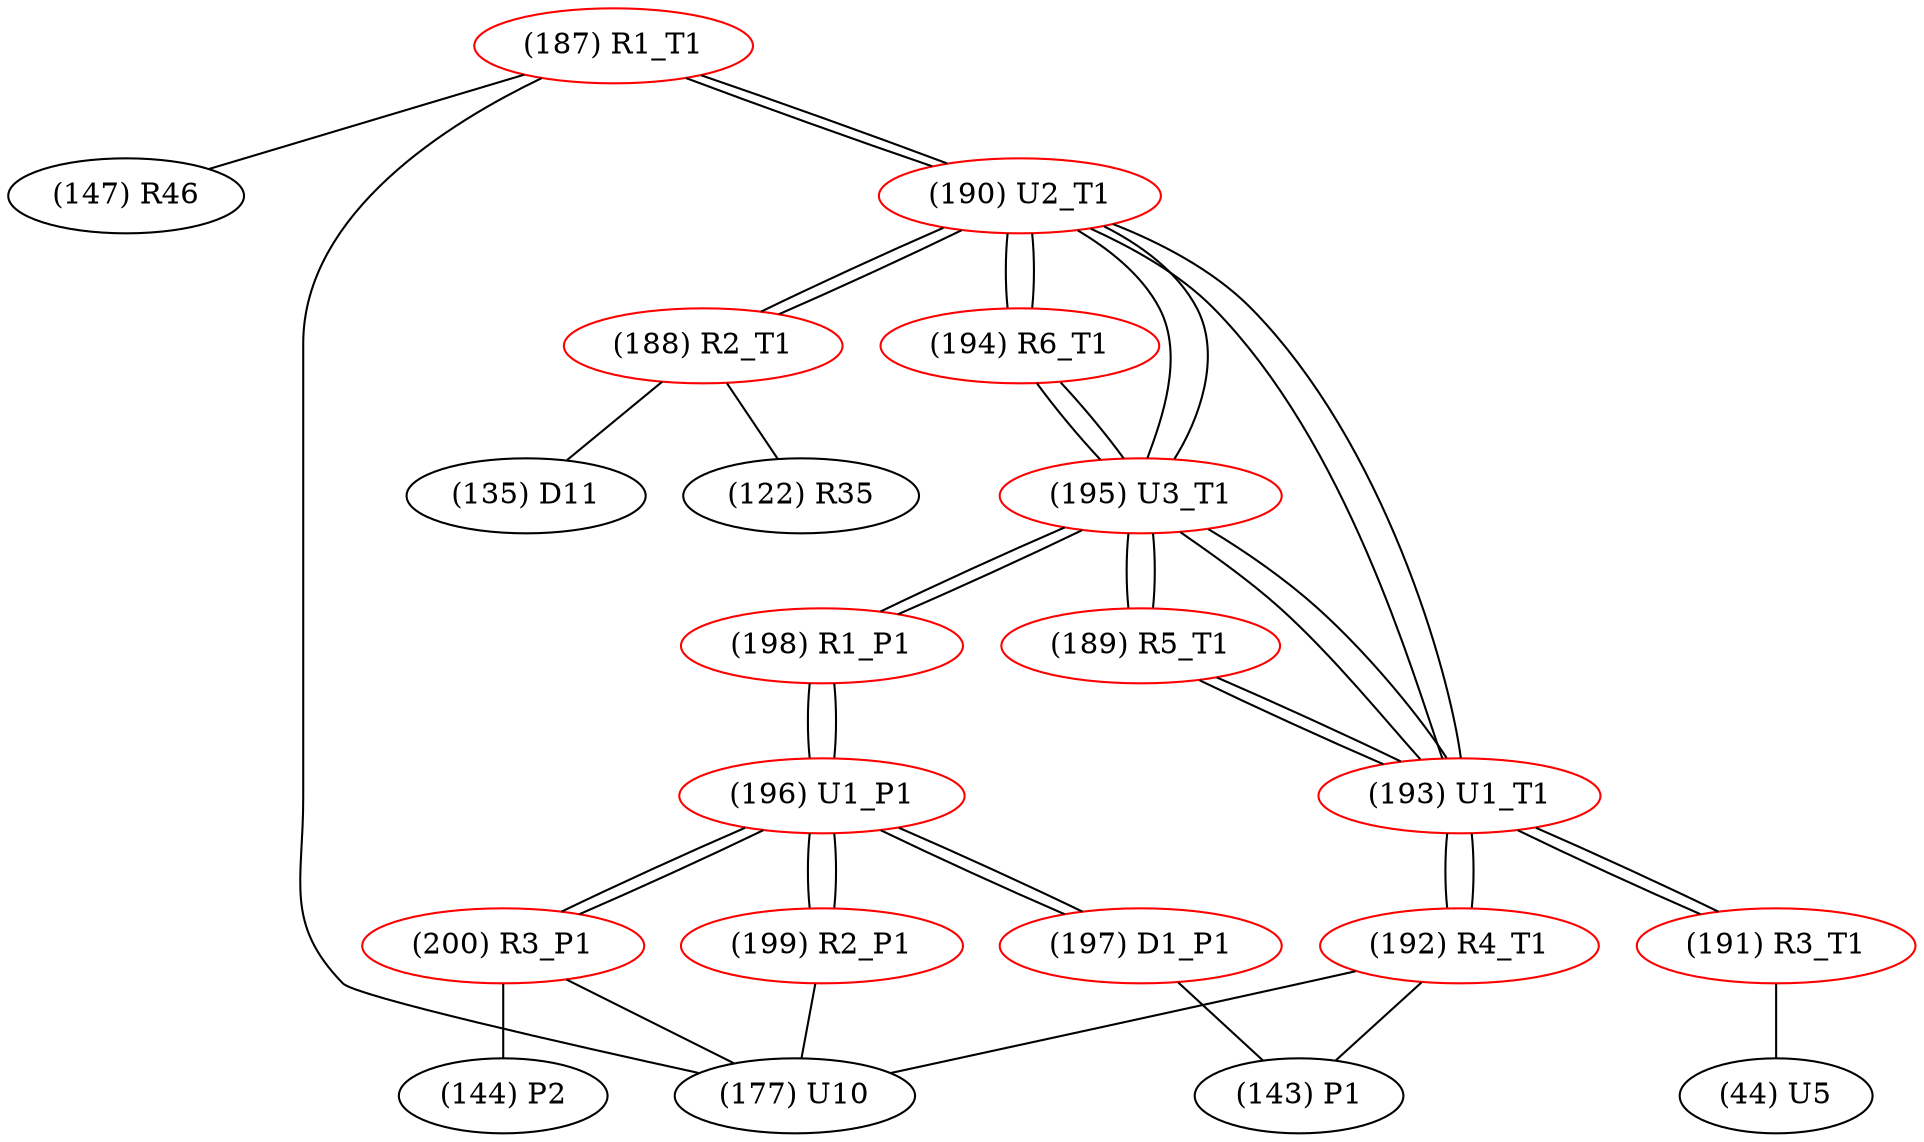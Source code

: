 graph {
	187 [label="(187) R1_T1" color=red]
	147 [label="(147) R46"]
	177 [label="(177) U10"]
	190 [label="(190) U2_T1"]
	188 [label="(188) R2_T1" color=red]
	135 [label="(135) D11"]
	122 [label="(122) R35"]
	190 [label="(190) U2_T1"]
	189 [label="(189) R5_T1" color=red]
	195 [label="(195) U3_T1"]
	193 [label="(193) U1_T1"]
	190 [label="(190) U2_T1" color=red]
	195 [label="(195) U3_T1"]
	193 [label="(193) U1_T1"]
	188 [label="(188) R2_T1"]
	187 [label="(187) R1_T1"]
	194 [label="(194) R6_T1"]
	191 [label="(191) R3_T1" color=red]
	44 [label="(44) U5"]
	193 [label="(193) U1_T1"]
	192 [label="(192) R4_T1" color=red]
	177 [label="(177) U10"]
	143 [label="(143) P1"]
	193 [label="(193) U1_T1"]
	193 [label="(193) U1_T1" color=red]
	192 [label="(192) R4_T1"]
	190 [label="(190) U2_T1"]
	195 [label="(195) U3_T1"]
	189 [label="(189) R5_T1"]
	191 [label="(191) R3_T1"]
	194 [label="(194) R6_T1" color=red]
	195 [label="(195) U3_T1"]
	190 [label="(190) U2_T1"]
	195 [label="(195) U3_T1" color=red]
	194 [label="(194) R6_T1"]
	189 [label="(189) R5_T1"]
	190 [label="(190) U2_T1"]
	193 [label="(193) U1_T1"]
	198 [label="(198) R1_P1"]
	196 [label="(196) U1_P1" color=red]
	197 [label="(197) D1_P1"]
	199 [label="(199) R2_P1"]
	200 [label="(200) R3_P1"]
	198 [label="(198) R1_P1"]
	197 [label="(197) D1_P1" color=red]
	143 [label="(143) P1"]
	196 [label="(196) U1_P1"]
	198 [label="(198) R1_P1" color=red]
	195 [label="(195) U3_T1"]
	196 [label="(196) U1_P1"]
	199 [label="(199) R2_P1" color=red]
	177 [label="(177) U10"]
	196 [label="(196) U1_P1"]
	200 [label="(200) R3_P1" color=red]
	177 [label="(177) U10"]
	144 [label="(144) P2"]
	196 [label="(196) U1_P1"]
	187 -- 147
	187 -- 177
	187 -- 190
	188 -- 135
	188 -- 122
	188 -- 190
	189 -- 195
	189 -- 193
	190 -- 195
	190 -- 193
	190 -- 188
	190 -- 187
	190 -- 194
	191 -- 44
	191 -- 193
	192 -- 177
	192 -- 143
	192 -- 193
	193 -- 192
	193 -- 190
	193 -- 195
	193 -- 189
	193 -- 191
	194 -- 195
	194 -- 190
	195 -- 194
	195 -- 189
	195 -- 190
	195 -- 193
	195 -- 198
	196 -- 197
	196 -- 199
	196 -- 200
	196 -- 198
	197 -- 143
	197 -- 196
	198 -- 195
	198 -- 196
	199 -- 177
	199 -- 196
	200 -- 177
	200 -- 144
	200 -- 196
}